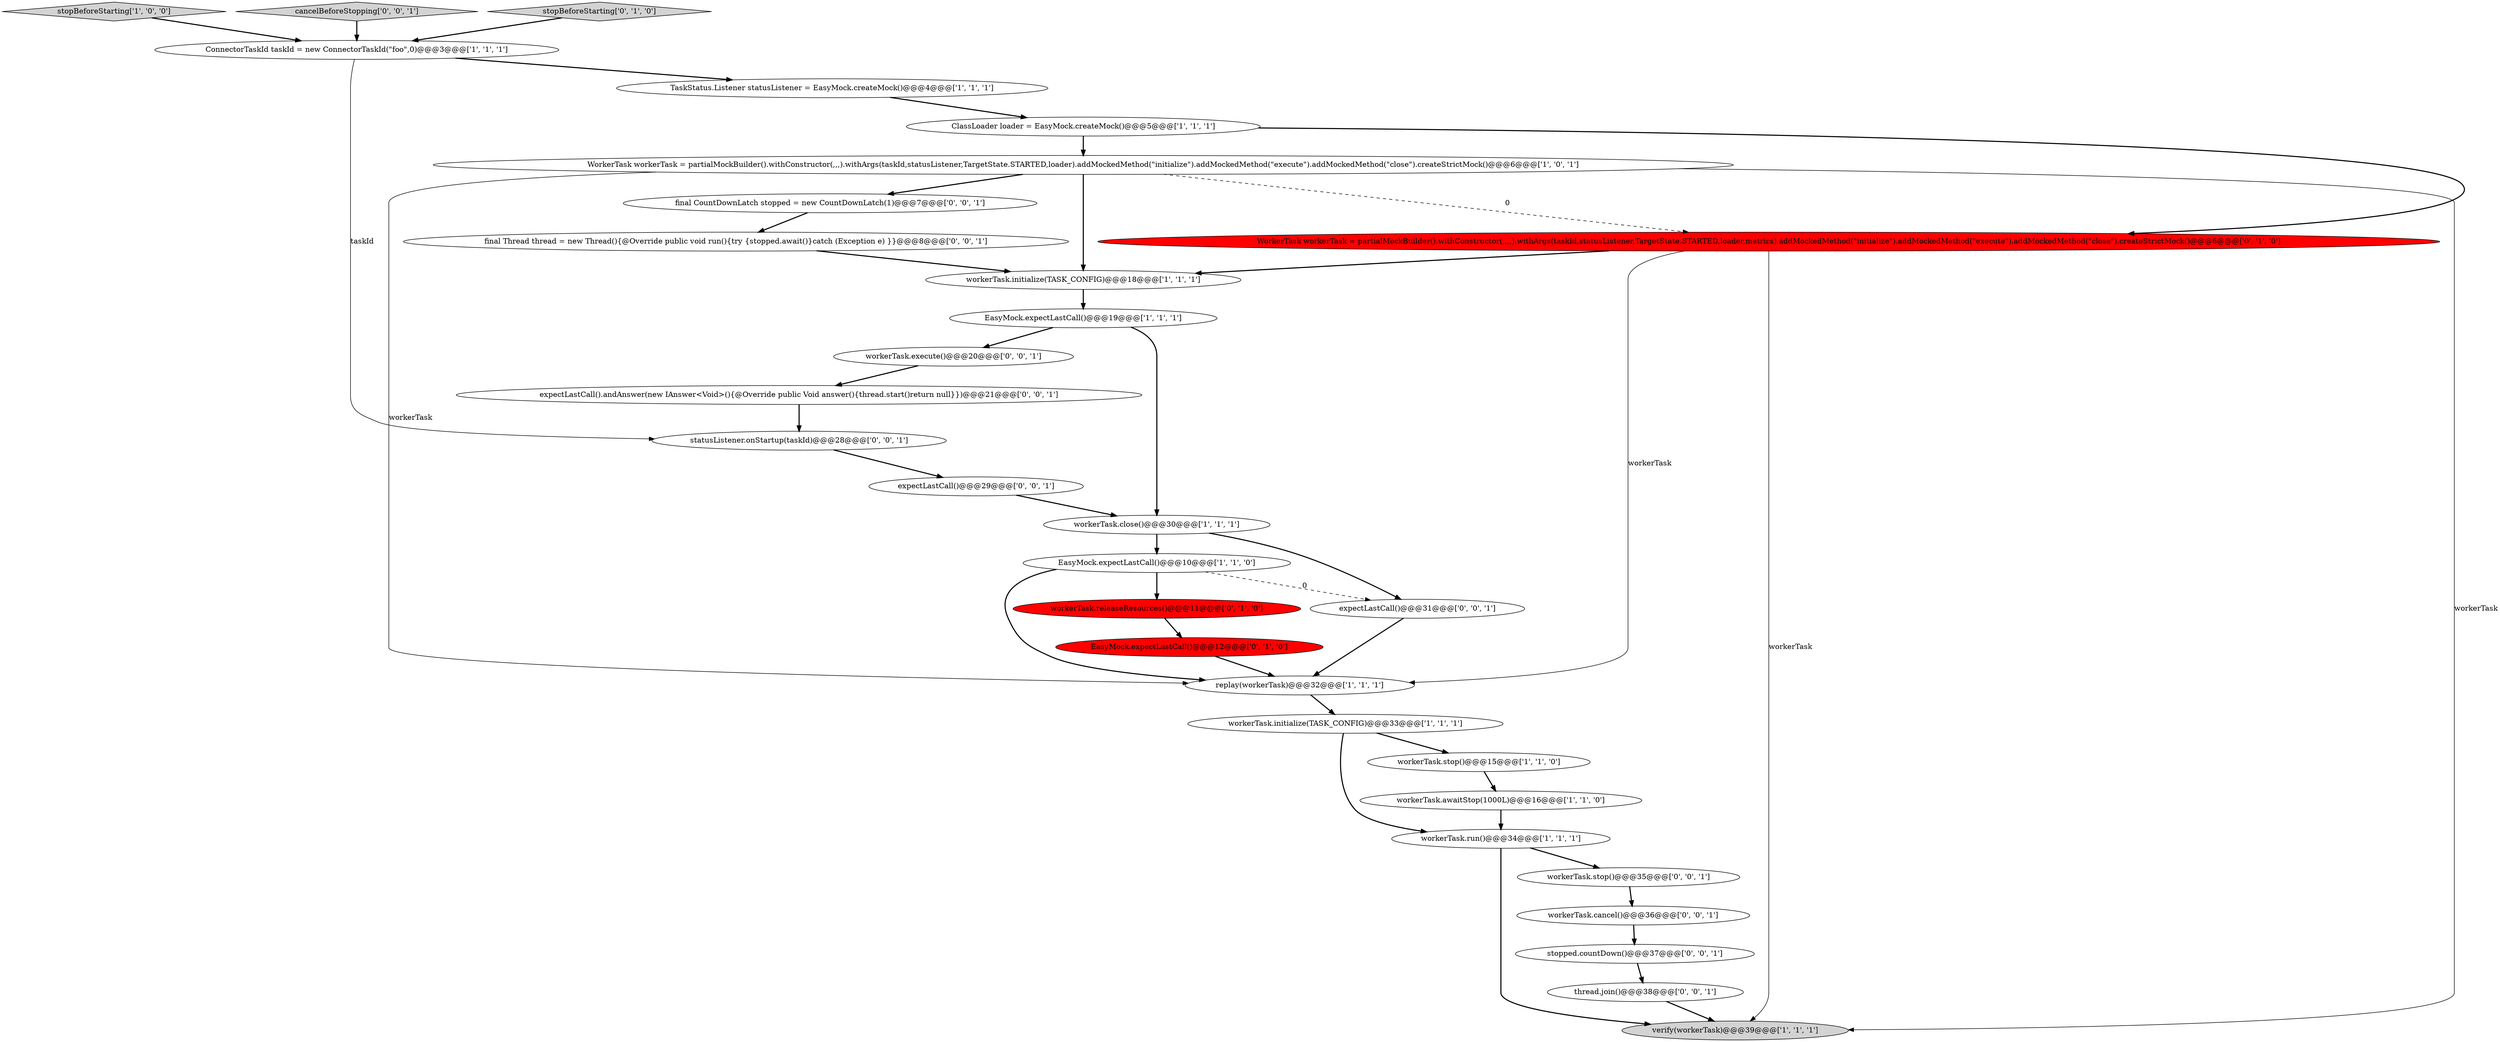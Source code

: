 digraph {
5 [style = filled, label = "stopBeforeStarting['1', '0', '0']", fillcolor = lightgray, shape = diamond image = "AAA0AAABBB1BBB"];
3 [style = filled, label = "ClassLoader loader = EasyMock.createMock()@@@5@@@['1', '1', '1']", fillcolor = white, shape = ellipse image = "AAA0AAABBB1BBB"];
17 [style = filled, label = "EasyMock.expectLastCall()@@@12@@@['0', '1', '0']", fillcolor = red, shape = ellipse image = "AAA1AAABBB2BBB"];
1 [style = filled, label = "TaskStatus.Listener statusListener = EasyMock.createMock()@@@4@@@['1', '1', '1']", fillcolor = white, shape = ellipse image = "AAA0AAABBB1BBB"];
7 [style = filled, label = "workerTask.initialize(TASK_CONFIG)@@@33@@@['1', '1', '1']", fillcolor = white, shape = ellipse image = "AAA0AAABBB1BBB"];
24 [style = filled, label = "cancelBeforeStopping['0', '0', '1']", fillcolor = lightgray, shape = diamond image = "AAA0AAABBB3BBB"];
23 [style = filled, label = "expectLastCall()@@@29@@@['0', '0', '1']", fillcolor = white, shape = ellipse image = "AAA0AAABBB3BBB"];
9 [style = filled, label = "replay(workerTask)@@@32@@@['1', '1', '1']", fillcolor = white, shape = ellipse image = "AAA0AAABBB1BBB"];
20 [style = filled, label = "workerTask.cancel()@@@36@@@['0', '0', '1']", fillcolor = white, shape = ellipse image = "AAA0AAABBB3BBB"];
8 [style = filled, label = "verify(workerTask)@@@39@@@['1', '1', '1']", fillcolor = lightgray, shape = ellipse image = "AAA0AAABBB1BBB"];
29 [style = filled, label = "final CountDownLatch stopped = new CountDownLatch(1)@@@7@@@['0', '0', '1']", fillcolor = white, shape = ellipse image = "AAA0AAABBB3BBB"];
21 [style = filled, label = "workerTask.execute()@@@20@@@['0', '0', '1']", fillcolor = white, shape = ellipse image = "AAA0AAABBB3BBB"];
12 [style = filled, label = "EasyMock.expectLastCall()@@@19@@@['1', '1', '1']", fillcolor = white, shape = ellipse image = "AAA0AAABBB1BBB"];
30 [style = filled, label = "stopped.countDown()@@@37@@@['0', '0', '1']", fillcolor = white, shape = ellipse image = "AAA0AAABBB3BBB"];
28 [style = filled, label = "thread.join()@@@38@@@['0', '0', '1']", fillcolor = white, shape = ellipse image = "AAA0AAABBB3BBB"];
14 [style = filled, label = "ConnectorTaskId taskId = new ConnectorTaskId(\"foo\",0)@@@3@@@['1', '1', '1']", fillcolor = white, shape = ellipse image = "AAA0AAABBB1BBB"];
15 [style = filled, label = "WorkerTask workerTask = partialMockBuilder().withConstructor(,,,,).withArgs(taskId,statusListener,TargetState.STARTED,loader,metrics).addMockedMethod(\"initialize\").addMockedMethod(\"execute\").addMockedMethod(\"close\").createStrictMock()@@@6@@@['0', '1', '0']", fillcolor = red, shape = ellipse image = "AAA1AAABBB2BBB"];
11 [style = filled, label = "workerTask.initialize(TASK_CONFIG)@@@18@@@['1', '1', '1']", fillcolor = white, shape = ellipse image = "AAA0AAABBB1BBB"];
25 [style = filled, label = "statusListener.onStartup(taskId)@@@28@@@['0', '0', '1']", fillcolor = white, shape = ellipse image = "AAA0AAABBB3BBB"];
26 [style = filled, label = "final Thread thread = new Thread(){@Override public void run(){try {stopped.await()}catch (Exception e) }}@@@8@@@['0', '0', '1']", fillcolor = white, shape = ellipse image = "AAA0AAABBB3BBB"];
22 [style = filled, label = "expectLastCall().andAnswer(new IAnswer<Void>(){@Override public Void answer(){thread.start()return null}})@@@21@@@['0', '0', '1']", fillcolor = white, shape = ellipse image = "AAA0AAABBB3BBB"];
19 [style = filled, label = "expectLastCall()@@@31@@@['0', '0', '1']", fillcolor = white, shape = ellipse image = "AAA0AAABBB3BBB"];
18 [style = filled, label = "stopBeforeStarting['0', '1', '0']", fillcolor = lightgray, shape = diamond image = "AAA0AAABBB2BBB"];
10 [style = filled, label = "workerTask.stop()@@@15@@@['1', '1', '0']", fillcolor = white, shape = ellipse image = "AAA0AAABBB1BBB"];
2 [style = filled, label = "workerTask.close()@@@30@@@['1', '1', '1']", fillcolor = white, shape = ellipse image = "AAA0AAABBB1BBB"];
0 [style = filled, label = "workerTask.run()@@@34@@@['1', '1', '1']", fillcolor = white, shape = ellipse image = "AAA0AAABBB1BBB"];
16 [style = filled, label = "workerTask.releaseResources()@@@11@@@['0', '1', '0']", fillcolor = red, shape = ellipse image = "AAA1AAABBB2BBB"];
4 [style = filled, label = "WorkerTask workerTask = partialMockBuilder().withConstructor(,,,).withArgs(taskId,statusListener,TargetState.STARTED,loader).addMockedMethod(\"initialize\").addMockedMethod(\"execute\").addMockedMethod(\"close\").createStrictMock()@@@6@@@['1', '0', '1']", fillcolor = white, shape = ellipse image = "AAA0AAABBB1BBB"];
13 [style = filled, label = "workerTask.awaitStop(1000L)@@@16@@@['1', '1', '0']", fillcolor = white, shape = ellipse image = "AAA0AAABBB1BBB"];
27 [style = filled, label = "workerTask.stop()@@@35@@@['0', '0', '1']", fillcolor = white, shape = ellipse image = "AAA0AAABBB3BBB"];
6 [style = filled, label = "EasyMock.expectLastCall()@@@10@@@['1', '1', '0']", fillcolor = white, shape = ellipse image = "AAA0AAABBB1BBB"];
22->25 [style = bold, label=""];
2->19 [style = bold, label=""];
7->10 [style = bold, label=""];
2->6 [style = bold, label=""];
12->21 [style = bold, label=""];
25->23 [style = bold, label=""];
0->27 [style = bold, label=""];
17->9 [style = bold, label=""];
4->9 [style = solid, label="workerTask"];
1->3 [style = bold, label=""];
15->8 [style = solid, label="workerTask"];
11->12 [style = bold, label=""];
3->15 [style = bold, label=""];
4->29 [style = bold, label=""];
7->0 [style = bold, label=""];
16->17 [style = bold, label=""];
5->14 [style = bold, label=""];
9->7 [style = bold, label=""];
3->4 [style = bold, label=""];
26->11 [style = bold, label=""];
14->1 [style = bold, label=""];
24->14 [style = bold, label=""];
29->26 [style = bold, label=""];
12->2 [style = bold, label=""];
30->28 [style = bold, label=""];
15->11 [style = bold, label=""];
10->13 [style = bold, label=""];
19->9 [style = bold, label=""];
21->22 [style = bold, label=""];
6->16 [style = bold, label=""];
4->15 [style = dashed, label="0"];
28->8 [style = bold, label=""];
6->19 [style = dashed, label="0"];
0->8 [style = bold, label=""];
14->25 [style = solid, label="taskId"];
23->2 [style = bold, label=""];
6->9 [style = bold, label=""];
4->11 [style = bold, label=""];
20->30 [style = bold, label=""];
27->20 [style = bold, label=""];
18->14 [style = bold, label=""];
4->8 [style = solid, label="workerTask"];
15->9 [style = solid, label="workerTask"];
13->0 [style = bold, label=""];
}
